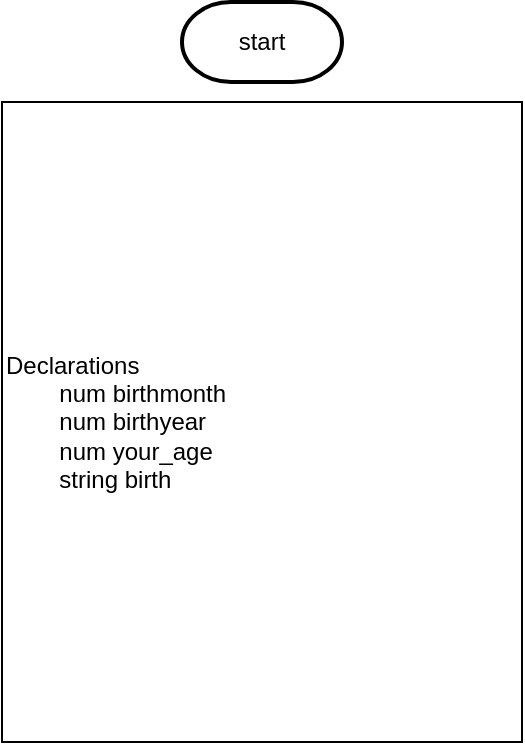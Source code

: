 <mxfile version="20.8.3" type="github"><diagram id="bqv9jCOaasBLHF7bT0kU" name="Page-1"><mxGraphModel dx="1221" dy="636" grid="1" gridSize="10" guides="1" tooltips="1" connect="1" arrows="1" fold="1" page="1" pageScale="1" pageWidth="850" pageHeight="1100" math="0" shadow="0"><root><mxCell id="0"/><mxCell id="1" parent="0"/><mxCell id="jwiF_gWuEXSg3bmq00h_-1" value="start" style="strokeWidth=2;html=1;shape=mxgraph.flowchart.terminator;whiteSpace=wrap;" vertex="1" parent="1"><mxGeometry x="100" y="40" width="80" height="40" as="geometry"/></mxCell><mxCell id="jwiF_gWuEXSg3bmq00h_-2" value="Declarations&lt;br&gt;&lt;span style=&quot;white-space: pre;&quot;&gt;&#9;&lt;/span&gt;num birthmonth&lt;br&gt;&lt;span style=&quot;white-space: pre;&quot;&gt;&#9;&lt;/span&gt;num birthyear&lt;br&gt;&lt;span style=&quot;white-space: pre;&quot;&gt;&#9;&lt;/span&gt;num your_age&lt;br&gt;&lt;span style=&quot;white-space: pre;&quot;&gt;&#9;&lt;/span&gt;string birth" style="rounded=0;whiteSpace=wrap;html=1;align=left;" vertex="1" parent="1"><mxGeometry x="10" y="90" width="260" height="320" as="geometry"/></mxCell></root></mxGraphModel></diagram></mxfile>